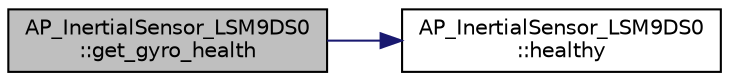 digraph "AP_InertialSensor_LSM9DS0::get_gyro_health"
{
 // INTERACTIVE_SVG=YES
  edge [fontname="Helvetica",fontsize="10",labelfontname="Helvetica",labelfontsize="10"];
  node [fontname="Helvetica",fontsize="10",shape=record];
  rankdir="LR";
  Node1 [label="AP_InertialSensor_LSM9DS0\l::get_gyro_health",height=0.2,width=0.4,color="black", fillcolor="grey75", style="filled" fontcolor="black"];
  Node1 -> Node2 [color="midnightblue",fontsize="10",style="solid",fontname="Helvetica"];
  Node2 [label="AP_InertialSensor_LSM9DS0\l::healthy",height=0.2,width=0.4,color="black", fillcolor="white", style="filled",URL="$classAP__InertialSensor__LSM9DS0.html#ad866d913cef77df8147a84b4e8e64597"];
}
